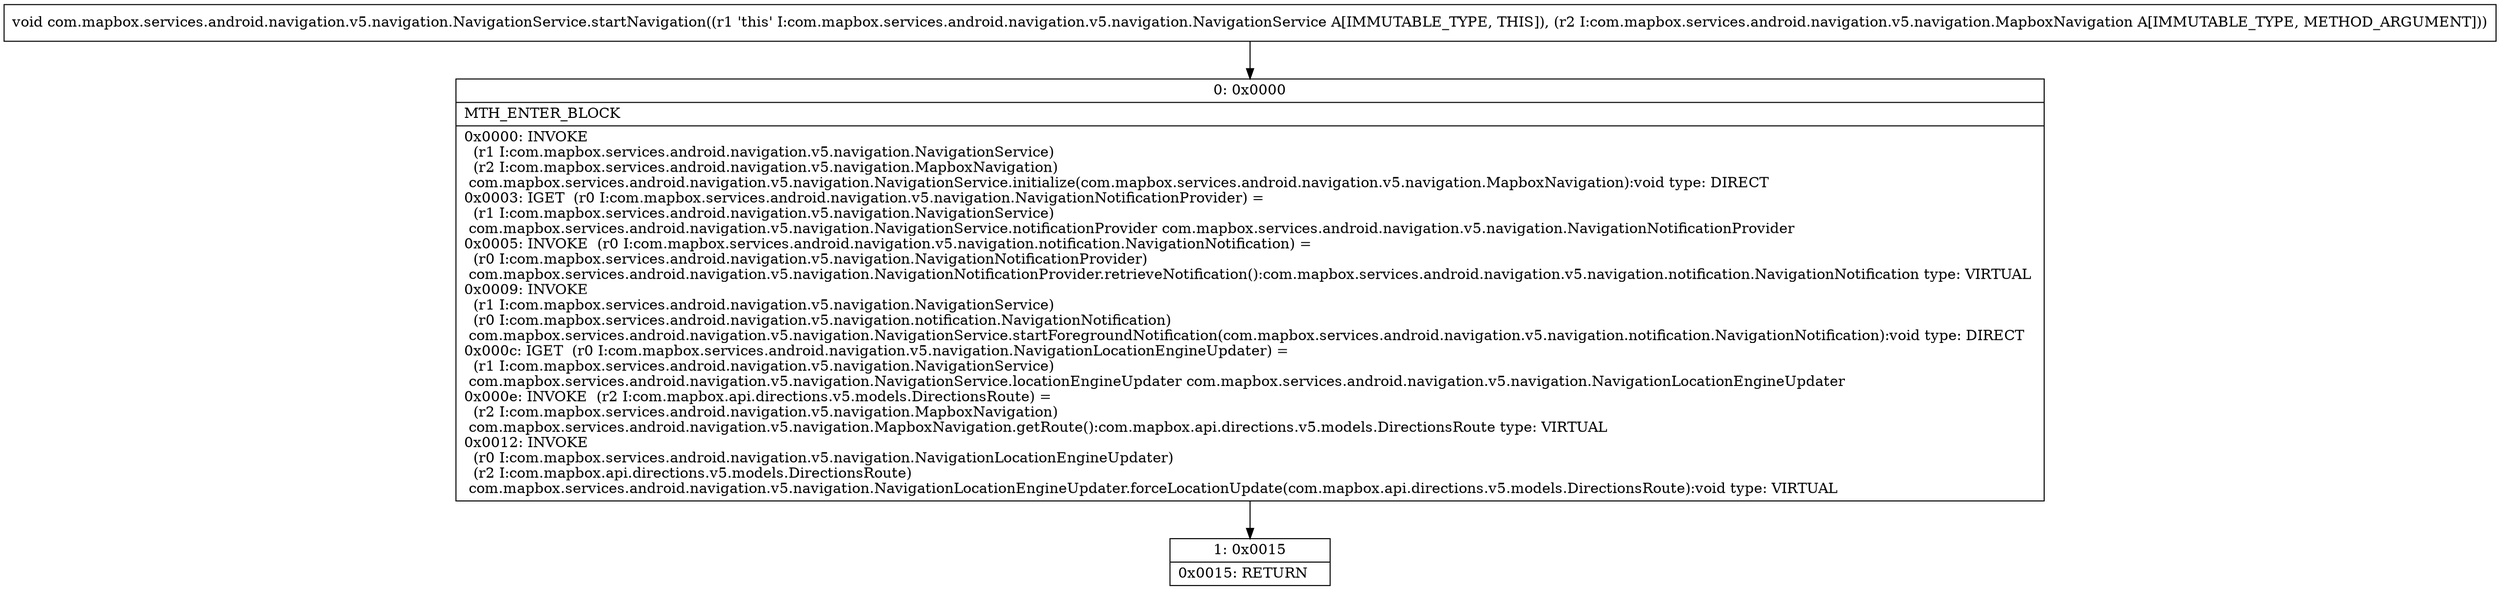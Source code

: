 digraph "CFG forcom.mapbox.services.android.navigation.v5.navigation.NavigationService.startNavigation(Lcom\/mapbox\/services\/android\/navigation\/v5\/navigation\/MapboxNavigation;)V" {
Node_0 [shape=record,label="{0\:\ 0x0000|MTH_ENTER_BLOCK\l|0x0000: INVOKE  \l  (r1 I:com.mapbox.services.android.navigation.v5.navigation.NavigationService)\l  (r2 I:com.mapbox.services.android.navigation.v5.navigation.MapboxNavigation)\l com.mapbox.services.android.navigation.v5.navigation.NavigationService.initialize(com.mapbox.services.android.navigation.v5.navigation.MapboxNavigation):void type: DIRECT \l0x0003: IGET  (r0 I:com.mapbox.services.android.navigation.v5.navigation.NavigationNotificationProvider) = \l  (r1 I:com.mapbox.services.android.navigation.v5.navigation.NavigationService)\l com.mapbox.services.android.navigation.v5.navigation.NavigationService.notificationProvider com.mapbox.services.android.navigation.v5.navigation.NavigationNotificationProvider \l0x0005: INVOKE  (r0 I:com.mapbox.services.android.navigation.v5.navigation.notification.NavigationNotification) = \l  (r0 I:com.mapbox.services.android.navigation.v5.navigation.NavigationNotificationProvider)\l com.mapbox.services.android.navigation.v5.navigation.NavigationNotificationProvider.retrieveNotification():com.mapbox.services.android.navigation.v5.navigation.notification.NavigationNotification type: VIRTUAL \l0x0009: INVOKE  \l  (r1 I:com.mapbox.services.android.navigation.v5.navigation.NavigationService)\l  (r0 I:com.mapbox.services.android.navigation.v5.navigation.notification.NavigationNotification)\l com.mapbox.services.android.navigation.v5.navigation.NavigationService.startForegroundNotification(com.mapbox.services.android.navigation.v5.navigation.notification.NavigationNotification):void type: DIRECT \l0x000c: IGET  (r0 I:com.mapbox.services.android.navigation.v5.navigation.NavigationLocationEngineUpdater) = \l  (r1 I:com.mapbox.services.android.navigation.v5.navigation.NavigationService)\l com.mapbox.services.android.navigation.v5.navigation.NavigationService.locationEngineUpdater com.mapbox.services.android.navigation.v5.navigation.NavigationLocationEngineUpdater \l0x000e: INVOKE  (r2 I:com.mapbox.api.directions.v5.models.DirectionsRoute) = \l  (r2 I:com.mapbox.services.android.navigation.v5.navigation.MapboxNavigation)\l com.mapbox.services.android.navigation.v5.navigation.MapboxNavigation.getRoute():com.mapbox.api.directions.v5.models.DirectionsRoute type: VIRTUAL \l0x0012: INVOKE  \l  (r0 I:com.mapbox.services.android.navigation.v5.navigation.NavigationLocationEngineUpdater)\l  (r2 I:com.mapbox.api.directions.v5.models.DirectionsRoute)\l com.mapbox.services.android.navigation.v5.navigation.NavigationLocationEngineUpdater.forceLocationUpdate(com.mapbox.api.directions.v5.models.DirectionsRoute):void type: VIRTUAL \l}"];
Node_1 [shape=record,label="{1\:\ 0x0015|0x0015: RETURN   \l}"];
MethodNode[shape=record,label="{void com.mapbox.services.android.navigation.v5.navigation.NavigationService.startNavigation((r1 'this' I:com.mapbox.services.android.navigation.v5.navigation.NavigationService A[IMMUTABLE_TYPE, THIS]), (r2 I:com.mapbox.services.android.navigation.v5.navigation.MapboxNavigation A[IMMUTABLE_TYPE, METHOD_ARGUMENT])) }"];
MethodNode -> Node_0;
Node_0 -> Node_1;
}

